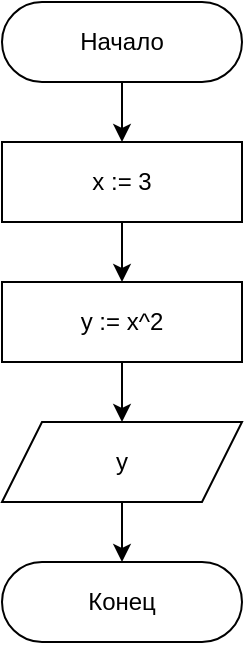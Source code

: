 <mxfile version="22.0.3" type="device" pages="3">
  <diagram id="C5RBs43oDa-KdzZeNtuy" name="1">
    <mxGraphModel dx="1102" dy="990" grid="1" gridSize="10" guides="1" tooltips="1" connect="1" arrows="1" fold="1" page="1" pageScale="1" pageWidth="827" pageHeight="1169" math="0" shadow="0">
      <root>
        <mxCell id="WIyWlLk6GJQsqaUBKTNV-0" />
        <mxCell id="WIyWlLk6GJQsqaUBKTNV-1" parent="WIyWlLk6GJQsqaUBKTNV-0" />
        <mxCell id="zf618Hy3znA_g6eIzBKw-6" style="edgeStyle=orthogonalEdgeStyle;rounded=0;orthogonalLoop=1;jettySize=auto;html=1;" parent="WIyWlLk6GJQsqaUBKTNV-1" source="zf618Hy3znA_g6eIzBKw-1" target="zf618Hy3znA_g6eIzBKw-2" edge="1">
          <mxGeometry relative="1" as="geometry" />
        </mxCell>
        <mxCell id="zf618Hy3znA_g6eIzBKw-1" value="Начало" style="rounded=1;whiteSpace=wrap;html=1;arcSize=50;" parent="WIyWlLk6GJQsqaUBKTNV-1" vertex="1">
          <mxGeometry x="120" y="40" width="120" height="40" as="geometry" />
        </mxCell>
        <mxCell id="zf618Hy3znA_g6eIzBKw-7" style="edgeStyle=orthogonalEdgeStyle;rounded=0;orthogonalLoop=1;jettySize=auto;html=1;" parent="WIyWlLk6GJQsqaUBKTNV-1" source="zf618Hy3znA_g6eIzBKw-2" target="zf618Hy3znA_g6eIzBKw-3" edge="1">
          <mxGeometry relative="1" as="geometry" />
        </mxCell>
        <mxCell id="zf618Hy3znA_g6eIzBKw-2" value="x := 3" style="rounded=0;whiteSpace=wrap;html=1;" parent="WIyWlLk6GJQsqaUBKTNV-1" vertex="1">
          <mxGeometry x="120" y="110" width="120" height="40" as="geometry" />
        </mxCell>
        <mxCell id="zf618Hy3znA_g6eIzBKw-8" style="edgeStyle=orthogonalEdgeStyle;rounded=0;orthogonalLoop=1;jettySize=auto;html=1;" parent="WIyWlLk6GJQsqaUBKTNV-1" source="zf618Hy3znA_g6eIzBKw-3" target="zf618Hy3znA_g6eIzBKw-4" edge="1">
          <mxGeometry relative="1" as="geometry" />
        </mxCell>
        <mxCell id="zf618Hy3znA_g6eIzBKw-3" value="y := x^2" style="rounded=0;whiteSpace=wrap;html=1;" parent="WIyWlLk6GJQsqaUBKTNV-1" vertex="1">
          <mxGeometry x="120" y="180" width="120" height="40" as="geometry" />
        </mxCell>
        <mxCell id="zf618Hy3znA_g6eIzBKw-9" style="edgeStyle=orthogonalEdgeStyle;rounded=0;orthogonalLoop=1;jettySize=auto;html=1;" parent="WIyWlLk6GJQsqaUBKTNV-1" source="zf618Hy3znA_g6eIzBKw-4" target="zf618Hy3znA_g6eIzBKw-5" edge="1">
          <mxGeometry relative="1" as="geometry" />
        </mxCell>
        <mxCell id="zf618Hy3znA_g6eIzBKw-4" value="y" style="shape=parallelogram;perimeter=parallelogramPerimeter;whiteSpace=wrap;html=1;fixedSize=1;" parent="WIyWlLk6GJQsqaUBKTNV-1" vertex="1">
          <mxGeometry x="120" y="250" width="120" height="40" as="geometry" />
        </mxCell>
        <mxCell id="zf618Hy3znA_g6eIzBKw-5" value="Конец" style="rounded=1;whiteSpace=wrap;html=1;arcSize=50;" parent="WIyWlLk6GJQsqaUBKTNV-1" vertex="1">
          <mxGeometry x="120" y="320" width="120" height="40" as="geometry" />
        </mxCell>
      </root>
    </mxGraphModel>
  </diagram>
  <diagram id="lLCxyO07bRN_uIhbSZaW" name="2a">
    <mxGraphModel dx="1100" dy="990" grid="1" gridSize="10" guides="1" tooltips="1" connect="1" arrows="1" fold="1" page="1" pageScale="1" pageWidth="827" pageHeight="1169" math="0" shadow="0">
      <root>
        <mxCell id="0" />
        <mxCell id="1" parent="0" />
        <mxCell id="c6T8mYWIUjRT8G5Ujx9O-12" style="edgeStyle=orthogonalEdgeStyle;rounded=0;orthogonalLoop=1;jettySize=auto;html=1;" edge="1" parent="1" source="c6T8mYWIUjRT8G5Ujx9O-2" target="c6T8mYWIUjRT8G5Ujx9O-11">
          <mxGeometry relative="1" as="geometry" />
        </mxCell>
        <mxCell id="c6T8mYWIUjRT8G5Ujx9O-2" value="Начало" style="rounded=1;whiteSpace=wrap;html=1;arcSize=50;strokeWidth=2;" vertex="1" parent="1">
          <mxGeometry x="120" y="40" width="120" height="40" as="geometry" />
        </mxCell>
        <mxCell id="c6T8mYWIUjRT8G5Ujx9O-5" style="edgeStyle=orthogonalEdgeStyle;rounded=0;orthogonalLoop=1;jettySize=auto;html=1;strokeWidth=2;" edge="1" parent="1" source="c6T8mYWIUjRT8G5Ujx9O-6" target="c6T8mYWIUjRT8G5Ujx9O-8">
          <mxGeometry relative="1" as="geometry" />
        </mxCell>
        <mxCell id="c6T8mYWIUjRT8G5Ujx9O-6" value="y := x^2" style="rounded=0;whiteSpace=wrap;html=1;strokeWidth=2;" vertex="1" parent="1">
          <mxGeometry x="120" y="190" width="120" height="40" as="geometry" />
        </mxCell>
        <mxCell id="c6T8mYWIUjRT8G5Ujx9O-7" style="edgeStyle=orthogonalEdgeStyle;rounded=0;orthogonalLoop=1;jettySize=auto;html=1;strokeWidth=2;" edge="1" parent="1" source="c6T8mYWIUjRT8G5Ujx9O-8" target="c6T8mYWIUjRT8G5Ujx9O-9">
          <mxGeometry relative="1" as="geometry" />
        </mxCell>
        <mxCell id="c6T8mYWIUjRT8G5Ujx9O-8" value="x, y" style="shape=parallelogram;perimeter=parallelogramPerimeter;whiteSpace=wrap;html=1;fixedSize=1;strokeWidth=2;" vertex="1" parent="1">
          <mxGeometry x="120" y="260" width="120" height="40" as="geometry" />
        </mxCell>
        <mxCell id="c6T8mYWIUjRT8G5Ujx9O-9" value="Конец" style="rounded=1;whiteSpace=wrap;html=1;arcSize=50;strokeWidth=2;" vertex="1" parent="1">
          <mxGeometry x="120" y="330" width="120" height="40" as="geometry" />
        </mxCell>
        <mxCell id="c6T8mYWIUjRT8G5Ujx9O-13" style="edgeStyle=orthogonalEdgeStyle;rounded=0;orthogonalLoop=1;jettySize=auto;html=1;strokeWidth=2;" edge="1" parent="1" source="c6T8mYWIUjRT8G5Ujx9O-11" target="c6T8mYWIUjRT8G5Ujx9O-6">
          <mxGeometry relative="1" as="geometry">
            <Array as="points">
              <mxPoint x="180" y="170" />
              <mxPoint x="180" y="170" />
            </Array>
          </mxGeometry>
        </mxCell>
        <mxCell id="c6T8mYWIUjRT8G5Ujx9O-11" value="x" style="html=1;strokeWidth=2;shape=manualInput;whiteSpace=wrap;rounded=1;size=13;arcSize=0;" vertex="1" parent="1">
          <mxGeometry x="120" y="110" width="120" height="50" as="geometry" />
        </mxCell>
      </root>
    </mxGraphModel>
  </diagram>
  <diagram name="2b" id="6yVprt04gUfnQX711982">
    <mxGraphModel dx="1100" dy="990" grid="1" gridSize="10" guides="1" tooltips="1" connect="1" arrows="1" fold="1" page="1" pageScale="1" pageWidth="827" pageHeight="1169" math="0" shadow="0">
      <root>
        <mxCell id="VI78qopesZlQJRhIW3ZC-0" />
        <mxCell id="VI78qopesZlQJRhIW3ZC-1" parent="VI78qopesZlQJRhIW3ZC-0" />
        <mxCell id="mAvoDcP-DXkQ1yRuVsbg-1" style="edgeStyle=orthogonalEdgeStyle;rounded=0;orthogonalLoop=1;jettySize=auto;html=1;entryX=0.5;entryY=0;entryDx=0;entryDy=0;strokeWidth=1;" edge="1" parent="VI78qopesZlQJRhIW3ZC-1" source="VI78qopesZlQJRhIW3ZC-3" target="mAvoDcP-DXkQ1yRuVsbg-0">
          <mxGeometry relative="1" as="geometry" />
        </mxCell>
        <mxCell id="VI78qopesZlQJRhIW3ZC-3" value="Начало" style="rounded=1;whiteSpace=wrap;html=1;arcSize=50;strokeWidth=1;" vertex="1" parent="VI78qopesZlQJRhIW3ZC-1">
          <mxGeometry x="120" y="40" width="120" height="40" as="geometry" />
        </mxCell>
        <mxCell id="VI78qopesZlQJRhIW3ZC-4" style="edgeStyle=orthogonalEdgeStyle;rounded=0;orthogonalLoop=1;jettySize=auto;html=1;strokeWidth=1;" edge="1" parent="VI78qopesZlQJRhIW3ZC-1" source="VI78qopesZlQJRhIW3ZC-5" target="VI78qopesZlQJRhIW3ZC-7">
          <mxGeometry relative="1" as="geometry" />
        </mxCell>
        <mxCell id="VI78qopesZlQJRhIW3ZC-5" value="y := x^2" style="rounded=0;whiteSpace=wrap;html=1;strokeWidth=1;" vertex="1" parent="VI78qopesZlQJRhIW3ZC-1">
          <mxGeometry x="120" y="260" width="120" height="40" as="geometry" />
        </mxCell>
        <mxCell id="VI78qopesZlQJRhIW3ZC-6" style="edgeStyle=orthogonalEdgeStyle;rounded=0;orthogonalLoop=1;jettySize=auto;html=1;strokeWidth=1;" edge="1" parent="VI78qopesZlQJRhIW3ZC-1" source="VI78qopesZlQJRhIW3ZC-7" target="VI78qopesZlQJRhIW3ZC-8">
          <mxGeometry relative="1" as="geometry" />
        </mxCell>
        <mxCell id="VI78qopesZlQJRhIW3ZC-7" value="x, y" style="shape=parallelogram;perimeter=parallelogramPerimeter;whiteSpace=wrap;html=1;fixedSize=1;strokeWidth=1;" vertex="1" parent="VI78qopesZlQJRhIW3ZC-1">
          <mxGeometry x="120" y="330" width="120" height="40" as="geometry" />
        </mxCell>
        <mxCell id="VI78qopesZlQJRhIW3ZC-8" value="Конец" style="rounded=1;whiteSpace=wrap;html=1;arcSize=50;strokeWidth=1;" vertex="1" parent="VI78qopesZlQJRhIW3ZC-1">
          <mxGeometry x="120" y="400" width="120" height="40" as="geometry" />
        </mxCell>
        <mxCell id="VI78qopesZlQJRhIW3ZC-9" style="edgeStyle=orthogonalEdgeStyle;rounded=0;orthogonalLoop=1;jettySize=auto;html=1;strokeWidth=1;" edge="1" parent="VI78qopesZlQJRhIW3ZC-1" source="VI78qopesZlQJRhIW3ZC-10" target="VI78qopesZlQJRhIW3ZC-5">
          <mxGeometry relative="1" as="geometry">
            <Array as="points">
              <mxPoint x="180" y="240" />
              <mxPoint x="180" y="240" />
            </Array>
          </mxGeometry>
        </mxCell>
        <mxCell id="VI78qopesZlQJRhIW3ZC-10" value="x" style="html=1;strokeWidth=1;shape=manualInput;whiteSpace=wrap;rounded=1;size=13;arcSize=0;" vertex="1" parent="VI78qopesZlQJRhIW3ZC-1">
          <mxGeometry x="120" y="180" width="120" height="50" as="geometry" />
        </mxCell>
        <mxCell id="mAvoDcP-DXkQ1yRuVsbg-2" style="edgeStyle=orthogonalEdgeStyle;rounded=0;orthogonalLoop=1;jettySize=auto;html=1;strokeWidth=1;" edge="1" parent="VI78qopesZlQJRhIW3ZC-1" source="mAvoDcP-DXkQ1yRuVsbg-0" target="VI78qopesZlQJRhIW3ZC-10">
          <mxGeometry relative="1" as="geometry" />
        </mxCell>
        <mxCell id="mAvoDcP-DXkQ1yRuVsbg-0" value="&quot;Введите значение x: &quot;" style="shape=parallelogram;perimeter=parallelogramPerimeter;whiteSpace=wrap;html=1;fixedSize=1;strokeWidth=1;" vertex="1" parent="VI78qopesZlQJRhIW3ZC-1">
          <mxGeometry x="100" y="110" width="160" height="40" as="geometry" />
        </mxCell>
      </root>
    </mxGraphModel>
  </diagram>
</mxfile>
